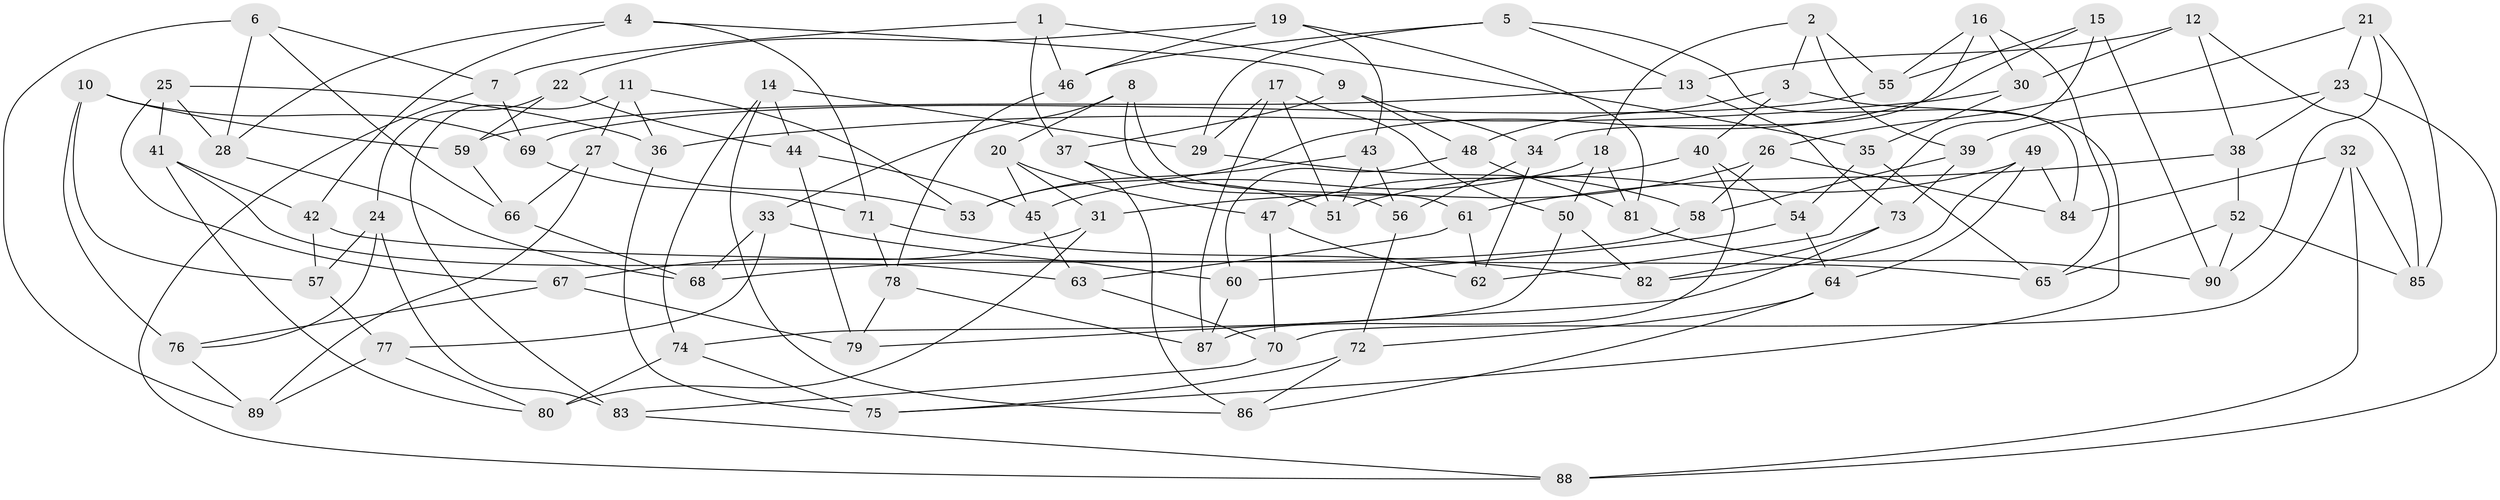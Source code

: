 // Generated by graph-tools (version 1.1) at 2025/50/03/09/25 03:50:49]
// undirected, 90 vertices, 180 edges
graph export_dot {
graph [start="1"]
  node [color=gray90,style=filled];
  1;
  2;
  3;
  4;
  5;
  6;
  7;
  8;
  9;
  10;
  11;
  12;
  13;
  14;
  15;
  16;
  17;
  18;
  19;
  20;
  21;
  22;
  23;
  24;
  25;
  26;
  27;
  28;
  29;
  30;
  31;
  32;
  33;
  34;
  35;
  36;
  37;
  38;
  39;
  40;
  41;
  42;
  43;
  44;
  45;
  46;
  47;
  48;
  49;
  50;
  51;
  52;
  53;
  54;
  55;
  56;
  57;
  58;
  59;
  60;
  61;
  62;
  63;
  64;
  65;
  66;
  67;
  68;
  69;
  70;
  71;
  72;
  73;
  74;
  75;
  76;
  77;
  78;
  79;
  80;
  81;
  82;
  83;
  84;
  85;
  86;
  87;
  88;
  89;
  90;
  1 -- 7;
  1 -- 37;
  1 -- 35;
  1 -- 46;
  2 -- 55;
  2 -- 39;
  2 -- 18;
  2 -- 3;
  3 -- 75;
  3 -- 48;
  3 -- 40;
  4 -- 9;
  4 -- 71;
  4 -- 42;
  4 -- 28;
  5 -- 13;
  5 -- 46;
  5 -- 29;
  5 -- 84;
  6 -- 66;
  6 -- 89;
  6 -- 7;
  6 -- 28;
  7 -- 88;
  7 -- 69;
  8 -- 20;
  8 -- 61;
  8 -- 33;
  8 -- 56;
  9 -- 37;
  9 -- 34;
  9 -- 48;
  10 -- 57;
  10 -- 59;
  10 -- 76;
  10 -- 69;
  11 -- 36;
  11 -- 27;
  11 -- 53;
  11 -- 83;
  12 -- 13;
  12 -- 85;
  12 -- 30;
  12 -- 38;
  13 -- 59;
  13 -- 73;
  14 -- 29;
  14 -- 44;
  14 -- 86;
  14 -- 74;
  15 -- 62;
  15 -- 53;
  15 -- 90;
  15 -- 55;
  16 -- 34;
  16 -- 65;
  16 -- 30;
  16 -- 55;
  17 -- 50;
  17 -- 29;
  17 -- 87;
  17 -- 51;
  18 -- 45;
  18 -- 81;
  18 -- 50;
  19 -- 81;
  19 -- 22;
  19 -- 43;
  19 -- 46;
  20 -- 31;
  20 -- 47;
  20 -- 45;
  21 -- 85;
  21 -- 90;
  21 -- 23;
  21 -- 26;
  22 -- 24;
  22 -- 44;
  22 -- 59;
  23 -- 88;
  23 -- 39;
  23 -- 38;
  24 -- 83;
  24 -- 76;
  24 -- 57;
  25 -- 28;
  25 -- 67;
  25 -- 41;
  25 -- 36;
  26 -- 31;
  26 -- 84;
  26 -- 58;
  27 -- 89;
  27 -- 66;
  27 -- 53;
  28 -- 68;
  29 -- 58;
  30 -- 35;
  30 -- 36;
  31 -- 67;
  31 -- 80;
  32 -- 84;
  32 -- 88;
  32 -- 70;
  32 -- 85;
  33 -- 77;
  33 -- 68;
  33 -- 60;
  34 -- 62;
  34 -- 56;
  35 -- 65;
  35 -- 54;
  36 -- 75;
  37 -- 86;
  37 -- 51;
  38 -- 61;
  38 -- 52;
  39 -- 58;
  39 -- 73;
  40 -- 54;
  40 -- 47;
  40 -- 87;
  41 -- 80;
  41 -- 42;
  41 -- 63;
  42 -- 57;
  42 -- 65;
  43 -- 53;
  43 -- 51;
  43 -- 56;
  44 -- 45;
  44 -- 79;
  45 -- 63;
  46 -- 78;
  47 -- 70;
  47 -- 62;
  48 -- 60;
  48 -- 81;
  49 -- 64;
  49 -- 84;
  49 -- 51;
  49 -- 82;
  50 -- 82;
  50 -- 74;
  52 -- 65;
  52 -- 85;
  52 -- 90;
  54 -- 60;
  54 -- 64;
  55 -- 69;
  56 -- 72;
  57 -- 77;
  58 -- 68;
  59 -- 66;
  60 -- 87;
  61 -- 63;
  61 -- 62;
  63 -- 70;
  64 -- 86;
  64 -- 72;
  66 -- 68;
  67 -- 76;
  67 -- 79;
  69 -- 71;
  70 -- 83;
  71 -- 82;
  71 -- 78;
  72 -- 86;
  72 -- 75;
  73 -- 79;
  73 -- 82;
  74 -- 75;
  74 -- 80;
  76 -- 89;
  77 -- 89;
  77 -- 80;
  78 -- 79;
  78 -- 87;
  81 -- 90;
  83 -- 88;
}
